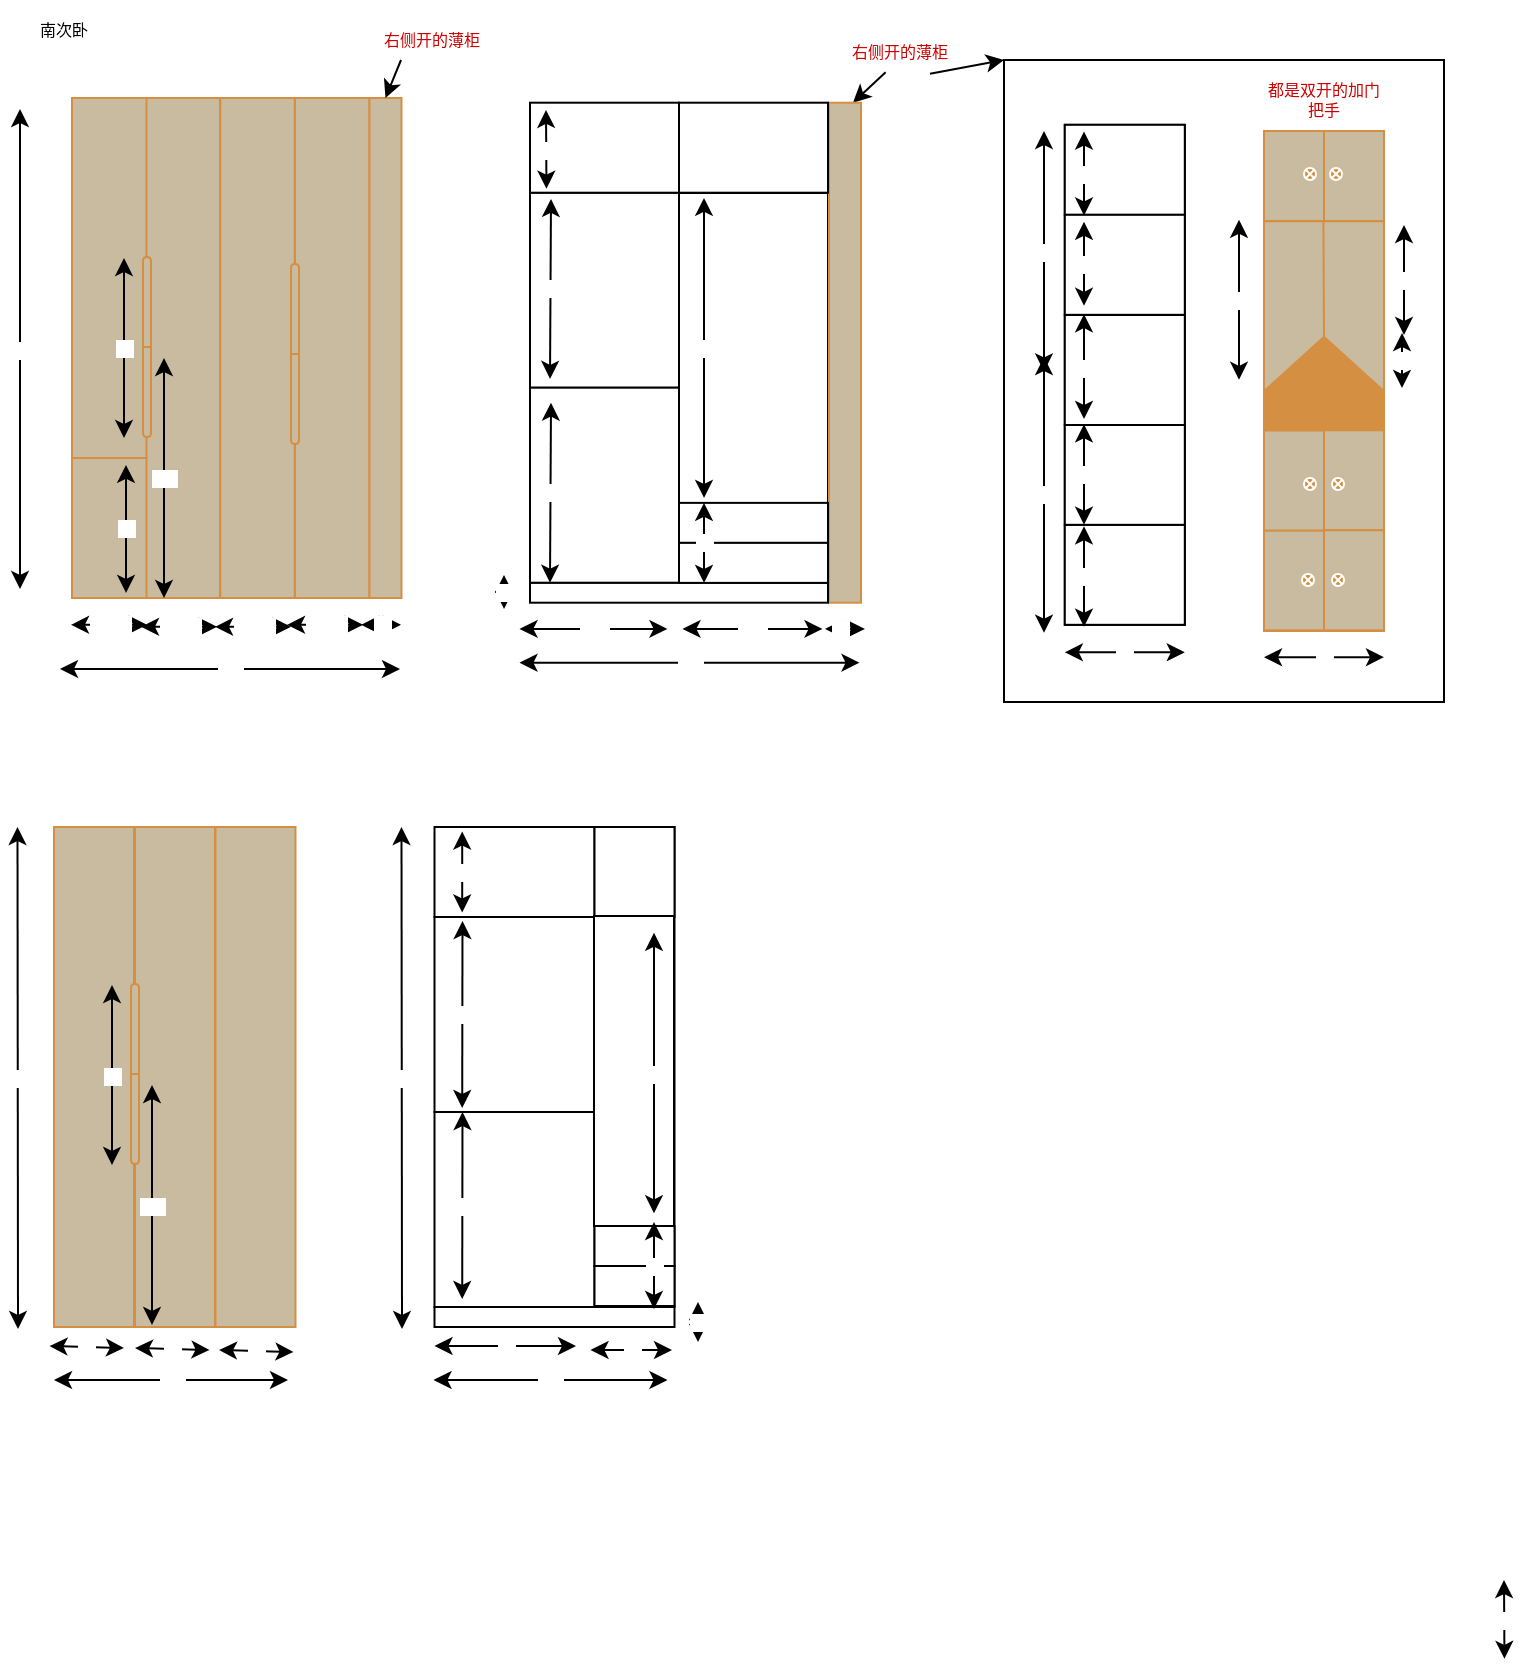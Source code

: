 <mxfile>
    <diagram id="L1VxtPJijclB9qmELhsC" name="第 1 页">
        <mxGraphModel dx="670" dy="461" grid="1" gridSize="10" guides="1" tooltips="1" connect="1" arrows="1" fold="1" page="1" pageScale="1" pageWidth="827" pageHeight="1169" math="0" shadow="0">
            <root>
                <mxCell id="0"/>
                <mxCell id="1" parent="0"/>
                <mxCell id="175" value="" style="rounded=0;whiteSpace=wrap;html=1;fontSize=8;fillColor=#C8BBA0;strokeColor=#D58F42;" vertex="1" parent="1">
                    <mxGeometry x="190.87" y="149" width="37.25" height="250" as="geometry"/>
                </mxCell>
                <mxCell id="174" value="" style="rounded=0;whiteSpace=wrap;html=1;fontSize=8;fillColor=#C8BBA0;strokeColor=#D58F42;" vertex="1" parent="1">
                    <mxGeometry x="228.12" y="149" width="37.25" height="250" as="geometry"/>
                </mxCell>
                <mxCell id="173" value="" style="rounded=0;whiteSpace=wrap;html=1;fontSize=8;fillColor=#C8BBA0;strokeColor=#D58F42;" vertex="1" parent="1">
                    <mxGeometry x="265.5" y="149" width="37.25" height="250" as="geometry"/>
                </mxCell>
                <mxCell id="21" value="" style="rounded=0;whiteSpace=wrap;html=1;fontSize=8;fillColor=#C8BBA0;strokeColor=#D58F42;" parent="1" vertex="1">
                    <mxGeometry x="154" y="149" width="37.25" height="180" as="geometry"/>
                </mxCell>
                <mxCell id="29" value="" style="shape=delay;whiteSpace=wrap;html=1;strokeColor=#D58F42;fontSize=8;fontColor=#FFFFFF;fillColor=#C8BBA0;rotation=-90;" parent="1" vertex="1">
                    <mxGeometry x="169" y="249" width="45" height="4" as="geometry"/>
                </mxCell>
                <mxCell id="30" value="" style="shape=delay;whiteSpace=wrap;html=1;strokeColor=#D58F42;fontSize=8;fontColor=#FFFFFF;fillColor=#C8BBA0;rotation=90;" parent="1" vertex="1">
                    <mxGeometry x="169" y="294" width="45" height="4" as="geometry"/>
                </mxCell>
                <mxCell id="31" value="90" style="endArrow=classic;startArrow=classic;html=1;fontSize=8;fontColor=#FFFFFF;" parent="1" edge="1">
                    <mxGeometry width="50" height="50" relative="1" as="geometry">
                        <mxPoint x="180" y="319" as="sourcePoint"/>
                        <mxPoint x="180" y="229" as="targetPoint"/>
                    </mxGeometry>
                </mxCell>
                <mxCell id="35" value="" style="shape=delay;whiteSpace=wrap;html=1;strokeColor=#D58F42;fontSize=8;fontColor=#FFFFFF;fillColor=#C8BBA0;rotation=-90;" parent="1" vertex="1">
                    <mxGeometry x="243" y="252.5" width="45" height="4" as="geometry"/>
                </mxCell>
                <mxCell id="36" value="" style="shape=delay;whiteSpace=wrap;html=1;strokeColor=#D58F42;fontSize=8;fontColor=#FFFFFF;fillColor=#C8BBA0;rotation=90;" parent="1" vertex="1">
                    <mxGeometry x="243" y="297.5" width="45" height="4" as="geometry"/>
                </mxCell>
                <mxCell id="169" value="" style="rounded=0;whiteSpace=wrap;html=1;" parent="1" vertex="1">
                    <mxGeometry x="620" y="130" width="220" height="321" as="geometry"/>
                </mxCell>
                <mxCell id="2" value="南次卧" style="text;html=1;strokeColor=none;fillColor=none;align=center;verticalAlign=middle;whiteSpace=wrap;rounded=0;fontSize=8;" parent="1" vertex="1">
                    <mxGeometry x="120" y="100" width="60" height="30" as="geometry"/>
                </mxCell>
                <mxCell id="6" style="edgeStyle=none;html=1;exitX=0.38;exitY=0.966;exitDx=0;exitDy=0;entryX=0.75;entryY=0;entryDx=0;entryDy=0;fontSize=8;fontColor=#CC0000;exitPerimeter=0;" parent="1" source="5" target="4" edge="1">
                    <mxGeometry relative="1" as="geometry"/>
                </mxCell>
                <mxCell id="170" style="edgeStyle=none;html=1;exitX=0.75;exitY=1;exitDx=0;exitDy=0;entryX=0;entryY=0;entryDx=0;entryDy=0;" parent="1" source="5" target="169" edge="1">
                    <mxGeometry relative="1" as="geometry"/>
                </mxCell>
                <mxCell id="5" value="右侧开的薄柜" style="text;html=1;strokeColor=none;fillColor=none;align=center;verticalAlign=middle;whiteSpace=wrap;rounded=0;fontSize=8;fontColor=#CC0000;" parent="1" vertex="1">
                    <mxGeometry x="538" y="115.85" width="60" height="21" as="geometry"/>
                </mxCell>
                <mxCell id="7" value="165" style="endArrow=classic;startArrow=classic;html=1;fontSize=8;fontColor=#FFFFFF;" parent="1" edge="1">
                    <mxGeometry width="50" height="50" relative="1" as="geometry">
                        <mxPoint x="377.75" y="431.35" as="sourcePoint"/>
                        <mxPoint x="547.75" y="431.35" as="targetPoint"/>
                        <mxPoint as="offset"/>
                    </mxGeometry>
                </mxCell>
                <mxCell id="8" value="16" style="endArrow=classic;startArrow=classic;html=1;fontSize=8;fontColor=#FFFFFF;" parent="1" edge="1">
                    <mxGeometry width="50" height="50" relative="1" as="geometry">
                        <mxPoint x="298.5" y="412.41" as="sourcePoint"/>
                        <mxPoint x="318.5" y="412.41" as="targetPoint"/>
                    </mxGeometry>
                </mxCell>
                <mxCell id="9" value="37.25" style="endArrow=classic;startArrow=classic;html=1;fontSize=8;fontColor=#FFFFFF;" parent="1" edge="1">
                    <mxGeometry x="0.016" width="50" height="50" relative="1" as="geometry">
                        <mxPoint x="153.5" y="412.41" as="sourcePoint"/>
                        <mxPoint x="191.5" y="412.41" as="targetPoint"/>
                        <mxPoint as="offset"/>
                    </mxGeometry>
                </mxCell>
                <mxCell id="11" value="" style="rounded=0;whiteSpace=wrap;html=1;fontSize=8;" parent="1" vertex="1">
                    <mxGeometry x="457.5" y="196.5" width="74.5" height="155" as="geometry"/>
                </mxCell>
                <mxCell id="13" value="" style="rounded=0;whiteSpace=wrap;html=1;fontSize=8;" parent="1" vertex="1">
                    <mxGeometry x="383" y="196.35" width="74.5" height="97.5" as="geometry"/>
                </mxCell>
                <mxCell id="4" value="" style="rounded=0;whiteSpace=wrap;html=1;fillColor=#C8BBA0;fontSize=8;strokeColor=#D58F42;" parent="1" vertex="1">
                    <mxGeometry x="532.5" y="151.35" width="16" height="250" as="geometry"/>
                </mxCell>
                <mxCell id="25" value="" style="rounded=0;whiteSpace=wrap;html=1;fillColor=#C8BBA0;fontSize=8;strokeColor=#D58F42;" parent="1" vertex="1">
                    <mxGeometry x="302.75" y="149" width="16" height="250" as="geometry"/>
                </mxCell>
                <mxCell id="27" style="edgeStyle=none;html=1;exitX=0.25;exitY=1;exitDx=0;exitDy=0;entryX=0.5;entryY=0;entryDx=0;entryDy=0;fontSize=8;fontColor=#FFFFFF;" parent="1" source="26" target="25" edge="1">
                    <mxGeometry relative="1" as="geometry"/>
                </mxCell>
                <mxCell id="26" value="右侧开的薄柜" style="text;html=1;strokeColor=none;fillColor=none;align=center;verticalAlign=middle;whiteSpace=wrap;rounded=0;fontSize=8;fontColor=#CC0000;" parent="1" vertex="1">
                    <mxGeometry x="303.5" y="109" width="60" height="21" as="geometry"/>
                </mxCell>
                <mxCell id="32" value="250" style="endArrow=classic;startArrow=classic;html=1;fontSize=8;fontColor=#FFFFFF;" parent="1" edge="1">
                    <mxGeometry width="50" height="50" relative="1" as="geometry">
                        <mxPoint x="128" y="394.5" as="sourcePoint"/>
                        <mxPoint x="128" y="154.5" as="targetPoint"/>
                    </mxGeometry>
                </mxCell>
                <mxCell id="33" value="125" style="endArrow=classic;startArrow=classic;html=1;fontSize=8;fontColor=#FFFFFF;" parent="1" edge="1">
                    <mxGeometry width="50" height="50" relative="1" as="geometry">
                        <mxPoint x="200" y="399" as="sourcePoint"/>
                        <mxPoint x="200" y="279" as="targetPoint"/>
                    </mxGeometry>
                </mxCell>
                <mxCell id="41" value="37.25" style="endArrow=classic;startArrow=classic;html=1;fontSize=8;fontColor=#FFFFFF;" parent="1" edge="1">
                    <mxGeometry x="0.015" width="50" height="50" relative="1" as="geometry">
                        <mxPoint x="188.5" y="413.41" as="sourcePoint"/>
                        <mxPoint x="226.5" y="413.41" as="targetPoint"/>
                        <mxPoint as="offset"/>
                    </mxGeometry>
                </mxCell>
                <mxCell id="42" value="37.25" style="endArrow=classic;startArrow=classic;html=1;fontSize=8;fontColor=#FFFFFF;" parent="1" edge="1">
                    <mxGeometry x="0.016" width="50" height="50" relative="1" as="geometry">
                        <mxPoint x="225.5" y="413.41" as="sourcePoint"/>
                        <mxPoint x="263.5" y="413.41" as="targetPoint"/>
                        <mxPoint as="offset"/>
                    </mxGeometry>
                </mxCell>
                <mxCell id="43" value="37.25" style="endArrow=classic;startArrow=classic;html=1;fontSize=8;fontColor=#FFFFFF;" parent="1" edge="1">
                    <mxGeometry x="0.016" width="50" height="50" relative="1" as="geometry">
                        <mxPoint x="261.5" y="412.41" as="sourcePoint"/>
                        <mxPoint x="299.5" y="412.41" as="targetPoint"/>
                        <mxPoint as="offset"/>
                    </mxGeometry>
                </mxCell>
                <mxCell id="44" value="165" style="endArrow=classic;startArrow=classic;html=1;fontSize=8;fontColor=#FFFFFF;" parent="1" edge="1">
                    <mxGeometry width="50" height="50" relative="1" as="geometry">
                        <mxPoint x="148.0" y="434.5" as="sourcePoint"/>
                        <mxPoint x="318.0" y="434.5" as="targetPoint"/>
                    </mxGeometry>
                </mxCell>
                <mxCell id="46" value="" style="rounded=0;whiteSpace=wrap;html=1;fontSize=8;" parent="1" vertex="1">
                    <mxGeometry x="383" y="151.35" width="74.5" height="45" as="geometry"/>
                </mxCell>
                <mxCell id="47" value="" style="rounded=0;whiteSpace=wrap;html=1;fontSize=8;" parent="1" vertex="1">
                    <mxGeometry x="457.5" y="151.35" width="74.5" height="45" as="geometry"/>
                </mxCell>
                <mxCell id="48" value="16" style="endArrow=classic;startArrow=classic;html=1;fontSize=8;fontColor=#FFFFFF;" parent="1" edge="1">
                    <mxGeometry x="-0.25" width="50" height="50" relative="1" as="geometry">
                        <mxPoint x="530.5" y="414.44" as="sourcePoint"/>
                        <mxPoint x="550.5" y="414.44" as="targetPoint"/>
                        <mxPoint as="offset"/>
                    </mxGeometry>
                </mxCell>
                <mxCell id="50" value="74.5" style="endArrow=classic;startArrow=classic;html=1;fontSize=8;fontColor=#FFFFFF;" parent="1" edge="1">
                    <mxGeometry width="50" height="50" relative="1" as="geometry">
                        <mxPoint x="377.75" y="414.44" as="sourcePoint"/>
                        <mxPoint x="451.75" y="414.44" as="targetPoint"/>
                    </mxGeometry>
                </mxCell>
                <mxCell id="51" value="74.5" style="endArrow=classic;startArrow=classic;html=1;fontSize=8;fontColor=#FFFFFF;" parent="1" edge="1">
                    <mxGeometry width="50" height="50" relative="1" as="geometry">
                        <mxPoint x="459.25" y="414.44" as="sourcePoint"/>
                        <mxPoint x="529.25" y="414.44" as="targetPoint"/>
                    </mxGeometry>
                </mxCell>
                <mxCell id="52" value="" style="rounded=0;whiteSpace=wrap;html=1;fontSize=8;" parent="1" vertex="1">
                    <mxGeometry x="457.5" y="351.44" width="74.5" height="20" as="geometry"/>
                </mxCell>
                <mxCell id="53" value="" style="rounded=0;whiteSpace=wrap;html=1;fontSize=8;" parent="1" vertex="1">
                    <mxGeometry x="383" y="391.35" width="149" height="10" as="geometry"/>
                </mxCell>
                <mxCell id="54" value="" style="rounded=0;whiteSpace=wrap;html=1;fontSize=8;" parent="1" vertex="1">
                    <mxGeometry x="383" y="293.85" width="74.5" height="97.5" as="geometry"/>
                </mxCell>
                <mxCell id="56" value="" style="rounded=0;whiteSpace=wrap;html=1;fontSize=8;" parent="1" vertex="1">
                    <mxGeometry x="457.5" y="371.44" width="74.5" height="20" as="geometry"/>
                </mxCell>
                <mxCell id="57" value="40" style="endArrow=classic;startArrow=classic;html=1;fontSize=8;fontColor=#FFFFFF;" parent="1" edge="1">
                    <mxGeometry width="50" height="50" relative="1" as="geometry">
                        <mxPoint x="470" y="391.44" as="sourcePoint"/>
                        <mxPoint x="470" y="351.44" as="targetPoint"/>
                        <mxPoint as="offset"/>
                    </mxGeometry>
                </mxCell>
                <mxCell id="58" value="155" style="endArrow=classic;startArrow=classic;html=1;fontSize=8;fontColor=#FFFFFF;" parent="1" edge="1">
                    <mxGeometry width="50" height="50" relative="1" as="geometry">
                        <mxPoint x="470" y="348.94" as="sourcePoint"/>
                        <mxPoint x="470" y="198.94" as="targetPoint"/>
                        <mxPoint as="offset"/>
                    </mxGeometry>
                </mxCell>
                <mxCell id="59" value="97.5" style="endArrow=classic;startArrow=classic;html=1;fontSize=8;fontColor=#FFFFFF;" parent="1" edge="1">
                    <mxGeometry width="50" height="50" relative="1" as="geometry">
                        <mxPoint x="393.0" y="289.44" as="sourcePoint"/>
                        <mxPoint x="393.5" y="199.44" as="targetPoint"/>
                        <mxPoint as="offset"/>
                    </mxGeometry>
                </mxCell>
                <mxCell id="60" value="97.5" style="endArrow=classic;startArrow=classic;html=1;fontSize=8;fontColor=#FFFFFF;" parent="1" edge="1">
                    <mxGeometry width="50" height="50" relative="1" as="geometry">
                        <mxPoint x="393" y="391.35" as="sourcePoint"/>
                        <mxPoint x="393.5" y="301.35" as="targetPoint"/>
                        <mxPoint as="offset"/>
                    </mxGeometry>
                </mxCell>
                <mxCell id="61" value="10" style="endArrow=classic;startArrow=classic;html=1;fontSize=8;fontColor=#FFFFFF;" parent="1" edge="1">
                    <mxGeometry width="50" height="50" relative="1" as="geometry">
                        <mxPoint x="370.0" y="404.44" as="sourcePoint"/>
                        <mxPoint x="370" y="387.44" as="targetPoint"/>
                        <mxPoint as="offset"/>
                    </mxGeometry>
                </mxCell>
                <mxCell id="62" value="45" style="endArrow=classic;startArrow=classic;html=1;fontSize=8;fontColor=#FFFFFF;" parent="1" edge="1">
                    <mxGeometry width="50" height="50" relative="1" as="geometry">
                        <mxPoint x="391.23" y="194.35" as="sourcePoint"/>
                        <mxPoint x="391" y="154.94" as="targetPoint"/>
                        <mxPoint as="offset"/>
                    </mxGeometry>
                </mxCell>
                <mxCell id="63" value="" style="rounded=0;whiteSpace=wrap;html=1;fontSize=8;" parent="1" vertex="1">
                    <mxGeometry x="650.4" y="162.41" width="60" height="250" as="geometry"/>
                </mxCell>
                <mxCell id="64" value="60" style="endArrow=classic;startArrow=classic;html=1;fontSize=8;fontColor=#FFFFFF;" parent="1" edge="1">
                    <mxGeometry width="50" height="50" relative="1" as="geometry">
                        <mxPoint x="650.4" y="426.16" as="sourcePoint"/>
                        <mxPoint x="710.4" y="426.16" as="targetPoint"/>
                    </mxGeometry>
                </mxCell>
                <mxCell id="67" value="" style="rounded=0;whiteSpace=wrap;html=1;fontSize=8;" parent="1" vertex="1">
                    <mxGeometry x="650.4" y="362.41" width="60" height="50" as="geometry"/>
                </mxCell>
                <mxCell id="68" value="" style="rounded=0;whiteSpace=wrap;html=1;fontSize=8;" parent="1" vertex="1">
                    <mxGeometry x="650.4" y="312.41" width="60" height="50" as="geometry"/>
                </mxCell>
                <mxCell id="72" value="" style="rounded=0;whiteSpace=wrap;html=1;fontSize=8;fillColor=#D58F42;strokeColor=#D58F42;" parent="1" vertex="1">
                    <mxGeometry x="750" y="165.5" width="60" height="250" as="geometry"/>
                </mxCell>
                <mxCell id="73" value="60" style="endArrow=classic;startArrow=classic;html=1;fontSize=8;fontColor=#FFFFFF;" parent="1" edge="1">
                    <mxGeometry width="50" height="50" relative="1" as="geometry">
                        <mxPoint x="750" y="428.59" as="sourcePoint"/>
                        <mxPoint x="810" y="428.59" as="targetPoint"/>
                    </mxGeometry>
                </mxCell>
                <mxCell id="74" value="" style="rounded=0;whiteSpace=wrap;html=1;fontSize=8;fillColor=#C8BBA0;strokeColor=#D58F42;" parent="1" vertex="1">
                    <mxGeometry x="750" y="165.5" width="30" height="45" as="geometry"/>
                </mxCell>
                <mxCell id="75" value="" style="rounded=0;whiteSpace=wrap;html=1;fontSize=8;fillColor=#C8BBA0;strokeColor=#D58F42;" parent="1" vertex="1">
                    <mxGeometry x="750" y="365.16" width="30" height="50" as="geometry"/>
                </mxCell>
                <mxCell id="76" value="" style="rounded=0;whiteSpace=wrap;html=1;fontSize=8;fillColor=#C8BBA0;strokeColor=#D58F42;" parent="1" vertex="1">
                    <mxGeometry x="750" y="315.25" width="30" height="50" as="geometry"/>
                </mxCell>
                <mxCell id="91" value="" style="rounded=0;whiteSpace=wrap;html=1;fontSize=8;" parent="1" vertex="1">
                    <mxGeometry x="650.4" y="257.5" width="60" height="55" as="geometry"/>
                </mxCell>
                <mxCell id="93" value="140" style="endArrow=classic;startArrow=classic;html=1;fontSize=8;fontColor=#FFFFFF;" parent="1" edge="1">
                    <mxGeometry width="50" height="50" relative="1" as="geometry">
                        <mxPoint x="640" y="416.34" as="sourcePoint"/>
                        <mxPoint x="640" y="278.5" as="targetPoint"/>
                        <mxPoint as="offset"/>
                    </mxGeometry>
                </mxCell>
                <mxCell id="94" value="50" style="endArrow=classic;startArrow=classic;html=1;fontSize=8;fontColor=#FFFFFF;" parent="1" edge="1">
                    <mxGeometry width="50" height="50" relative="1" as="geometry">
                        <mxPoint x="660" y="413.34" as="sourcePoint"/>
                        <mxPoint x="660" y="363.16" as="targetPoint"/>
                        <mxPoint as="offset"/>
                    </mxGeometry>
                </mxCell>
                <mxCell id="95" value="50" style="endArrow=classic;startArrow=classic;html=1;fontSize=8;fontColor=#FFFFFF;" parent="1" edge="1">
                    <mxGeometry width="50" height="50" relative="1" as="geometry">
                        <mxPoint x="660" y="362.34" as="sourcePoint"/>
                        <mxPoint x="660" y="312.16" as="targetPoint"/>
                        <mxPoint as="offset"/>
                    </mxGeometry>
                </mxCell>
                <mxCell id="96" value="55" style="endArrow=classic;startArrow=classic;html=1;fontSize=8;fontColor=#FFFFFF;" parent="1" edge="1">
                    <mxGeometry width="50" height="50" relative="1" as="geometry">
                        <mxPoint x="660" y="309.5" as="sourcePoint"/>
                        <mxPoint x="660" y="257.08" as="targetPoint"/>
                        <mxPoint as="offset"/>
                        <Array as="points"/>
                    </mxGeometry>
                </mxCell>
                <mxCell id="97" value="110" style="endArrow=classic;startArrow=classic;html=1;fontSize=8;fontColor=#FFFFFF;" parent="1" edge="1">
                    <mxGeometry width="50" height="50" relative="1" as="geometry">
                        <mxPoint x="640" y="285.75" as="sourcePoint"/>
                        <mxPoint x="640" y="165.5" as="targetPoint"/>
                        <mxPoint as="offset"/>
                    </mxGeometry>
                </mxCell>
                <mxCell id="98" value="" style="rounded=0;whiteSpace=wrap;html=1;fontSize=8;" parent="1" vertex="1">
                    <mxGeometry x="650.4" y="162.41" width="60" height="45" as="geometry"/>
                </mxCell>
                <mxCell id="99" value="" style="rounded=0;whiteSpace=wrap;html=1;fontSize=8;" parent="1" vertex="1">
                    <mxGeometry x="650.4" y="207.41" width="60" height="50" as="geometry"/>
                </mxCell>
                <mxCell id="100" value="50" style="endArrow=classic;startArrow=classic;html=1;fontSize=8;fontColor=#FFFFFF;" parent="1" edge="1">
                    <mxGeometry width="50" height="50" relative="1" as="geometry">
                        <mxPoint x="660" y="252.91" as="sourcePoint"/>
                        <mxPoint x="660" y="210.91" as="targetPoint"/>
                        <mxPoint as="offset"/>
                        <Array as="points"/>
                    </mxGeometry>
                </mxCell>
                <mxCell id="101" value="45" style="endArrow=classic;startArrow=classic;html=1;fontSize=8;fontColor=#FFFFFF;" parent="1" edge="1">
                    <mxGeometry width="50" height="50" relative="1" as="geometry">
                        <mxPoint x="660" y="207.75" as="sourcePoint"/>
                        <mxPoint x="660" y="165.75" as="targetPoint"/>
                        <mxPoint as="offset"/>
                        <Array as="points"/>
                    </mxGeometry>
                </mxCell>
                <mxCell id="111" value="" style="html=1;shape=mxgraph.infographic.ribbonSimple;notch1=27.2;notch2=0;align=center;verticalAlign=middle;fontSize=14;fontStyle=0;fillColor=#C8BBA0;flipH=0;spacingRight=0;spacingLeft=14;strokeColor=#D58F42;fontColor=#FFFFFF;rotation=-90;" parent="1" vertex="1">
                    <mxGeometry x="737.5" y="223.16" width="85" height="60" as="geometry"/>
                </mxCell>
                <mxCell id="112" value="85" style="endArrow=classic;startArrow=classic;html=1;fontSize=8;fontColor=#FFFFFF;" parent="1" edge="1">
                    <mxGeometry width="50" height="50" relative="1" as="geometry">
                        <mxPoint x="737.5" y="289.91" as="sourcePoint"/>
                        <mxPoint x="737.5" y="209.91" as="targetPoint"/>
                        <mxPoint as="offset"/>
                    </mxGeometry>
                </mxCell>
                <mxCell id="115" value="30" style="endArrow=classic;startArrow=classic;html=1;fontSize=8;fontColor=#FFFFFF;" parent="1" edge="1">
                    <mxGeometry x="0.003" width="50" height="50" relative="1" as="geometry">
                        <mxPoint x="819" y="294.0" as="sourcePoint"/>
                        <mxPoint x="819" y="266.5" as="targetPoint"/>
                        <mxPoint as="offset"/>
                        <Array as="points"/>
                    </mxGeometry>
                </mxCell>
                <mxCell id="117" value="55" style="endArrow=classic;startArrow=classic;html=1;fontSize=8;fontColor=#FFFFFF;" parent="1" edge="1">
                    <mxGeometry width="50" height="50" relative="1" as="geometry">
                        <mxPoint x="820" y="267.5" as="sourcePoint"/>
                        <mxPoint x="820" y="212.5" as="targetPoint"/>
                        <mxPoint as="offset"/>
                    </mxGeometry>
                </mxCell>
                <mxCell id="118" value="北次卧" style="text;html=1;strokeColor=none;fillColor=none;align=center;verticalAlign=middle;whiteSpace=wrap;rounded=0;fontSize=8;fontColor=#FFFFFF;" parent="1" vertex="1">
                    <mxGeometry x="120" y="471.5" width="60" height="30" as="geometry"/>
                </mxCell>
                <mxCell id="120" value="250" style="endArrow=classic;startArrow=classic;html=1;fontSize=8;fontColor=#FFFFFF;" parent="1" edge="1">
                    <mxGeometry width="50" height="50" relative="1" as="geometry">
                        <mxPoint x="127" y="764.5" as="sourcePoint"/>
                        <mxPoint x="126.75" y="513.5" as="targetPoint"/>
                    </mxGeometry>
                </mxCell>
                <mxCell id="122" value="120" style="endArrow=classic;startArrow=classic;html=1;fontSize=8;fontColor=#FFFFFF;" parent="1" edge="1">
                    <mxGeometry width="50" height="50" relative="1" as="geometry">
                        <mxPoint x="145" y="790" as="sourcePoint"/>
                        <mxPoint x="262" y="790" as="targetPoint"/>
                    </mxGeometry>
                </mxCell>
                <mxCell id="123" value="" style="rounded=0;whiteSpace=wrap;html=1;fontSize=8;fillColor=#C8BBA0;strokeColor=#D58F42;" parent="1" vertex="1">
                    <mxGeometry x="145" y="513.5" width="40" height="250" as="geometry"/>
                </mxCell>
                <mxCell id="124" value="" style="rounded=0;whiteSpace=wrap;html=1;fontSize=8;fillColor=#C8BBA0;strokeColor=#D58F42;" parent="1" vertex="1">
                    <mxGeometry x="185.5" y="513.5" width="40" height="250" as="geometry"/>
                </mxCell>
                <mxCell id="125" value="" style="rounded=0;whiteSpace=wrap;html=1;fontSize=8;fillColor=#C8BBA0;strokeColor=#D58F42;" parent="1" vertex="1">
                    <mxGeometry x="225.75" y="513.5" width="40" height="250" as="geometry"/>
                </mxCell>
                <mxCell id="126" value="" style="shape=delay;whiteSpace=wrap;html=1;strokeColor=#D58F42;fontSize=8;fontColor=#FFFFFF;fillColor=#C8BBA0;rotation=-90;" parent="1" vertex="1">
                    <mxGeometry x="163" y="612.5" width="45" height="4" as="geometry"/>
                </mxCell>
                <mxCell id="127" value="" style="shape=delay;whiteSpace=wrap;html=1;strokeColor=#D58F42;fontSize=8;fontColor=#FFFFFF;fillColor=#C8BBA0;rotation=90;" parent="1" vertex="1">
                    <mxGeometry x="163" y="657.5" width="45" height="4" as="geometry"/>
                </mxCell>
                <mxCell id="128" value="90" style="endArrow=classic;startArrow=classic;html=1;fontSize=8;fontColor=#FFFFFF;" parent="1" edge="1">
                    <mxGeometry width="50" height="50" relative="1" as="geometry">
                        <mxPoint x="174" y="682.5" as="sourcePoint"/>
                        <mxPoint x="174" y="592.5" as="targetPoint"/>
                    </mxGeometry>
                </mxCell>
                <mxCell id="129" value="125" style="endArrow=classic;startArrow=classic;html=1;fontSize=8;fontColor=#FFFFFF;" parent="1" edge="1">
                    <mxGeometry width="50" height="50" relative="1" as="geometry">
                        <mxPoint x="194" y="762.5" as="sourcePoint"/>
                        <mxPoint x="194" y="642.5" as="targetPoint"/>
                    </mxGeometry>
                </mxCell>
                <mxCell id="137" value="" style="rounded=0;whiteSpace=wrap;html=1;fontSize=8;" parent="1" vertex="1">
                    <mxGeometry x="415.25" y="513.5" width="40" height="240" as="geometry"/>
                </mxCell>
                <mxCell id="138" value="120" style="endArrow=classic;startArrow=classic;html=1;fontSize=8;fontColor=#FFFFFF;" parent="1" edge="1">
                    <mxGeometry width="50" height="50" relative="1" as="geometry">
                        <mxPoint x="334.75" y="790" as="sourcePoint"/>
                        <mxPoint x="451.75" y="790" as="targetPoint"/>
                    </mxGeometry>
                </mxCell>
                <mxCell id="139" value="250" style="endArrow=classic;startArrow=classic;html=1;fontSize=8;fontColor=#FFFFFF;" parent="1" edge="1">
                    <mxGeometry width="50" height="50" relative="1" as="geometry">
                        <mxPoint x="319" y="764.5" as="sourcePoint"/>
                        <mxPoint x="318.75" y="513.5" as="targetPoint"/>
                    </mxGeometry>
                </mxCell>
                <mxCell id="143" value="" style="rounded=0;whiteSpace=wrap;html=1;fontSize=8;fillColor=#C8BBA0;strokeColor=#D58F42;" parent="1" vertex="1">
                    <mxGeometry x="154" y="329" width="37.25" height="70" as="geometry"/>
                </mxCell>
                <mxCell id="144" value="70" style="endArrow=classic;startArrow=classic;html=1;fontSize=8;fontColor=#FFFFFF;" parent="1" edge="1">
                    <mxGeometry width="50" height="50" relative="1" as="geometry">
                        <mxPoint x="181" y="396.44" as="sourcePoint"/>
                        <mxPoint x="181" y="332.44" as="targetPoint"/>
                    </mxGeometry>
                </mxCell>
                <mxCell id="145" value="" style="rounded=0;whiteSpace=wrap;html=1;fontSize=8;" parent="1" vertex="1">
                    <mxGeometry x="335.25" y="513.5" width="80" height="45" as="geometry"/>
                </mxCell>
                <mxCell id="146" value="" style="rounded=0;whiteSpace=wrap;html=1;fontSize=8;" parent="1" vertex="1">
                    <mxGeometry x="415.25" y="513.5" width="40" height="45" as="geometry"/>
                </mxCell>
                <mxCell id="147" value="" style="rounded=0;whiteSpace=wrap;html=1;fontSize=8;" parent="1" vertex="1">
                    <mxGeometry x="335.25" y="753.5" width="120" height="10" as="geometry"/>
                </mxCell>
                <mxCell id="149" value="" style="rounded=0;whiteSpace=wrap;html=1;fontSize=8;" parent="1" vertex="1">
                    <mxGeometry x="335.25" y="656" width="80" height="97.5" as="geometry"/>
                </mxCell>
                <mxCell id="150" value="" style="rounded=0;whiteSpace=wrap;html=1;fontSize=8;" parent="1" vertex="1">
                    <mxGeometry x="335.25" y="558.5" width="80" height="97.5" as="geometry"/>
                </mxCell>
                <mxCell id="151" value="45" style="endArrow=classic;startArrow=classic;html=1;fontSize=8;fontColor=#FFFFFF;" parent="1" edge="1">
                    <mxGeometry width="50" height="50" relative="1" as="geometry">
                        <mxPoint x="870.23" y="929.41" as="sourcePoint"/>
                        <mxPoint x="870" y="890" as="targetPoint"/>
                        <mxPoint as="offset"/>
                    </mxGeometry>
                </mxCell>
                <mxCell id="152" value="40" style="endArrow=classic;startArrow=classic;html=1;fontSize=8;fontColor=#FFFFFF;" parent="1" edge="1">
                    <mxGeometry width="50" height="50" relative="1" as="geometry">
                        <mxPoint x="142.75" y="773" as="sourcePoint"/>
                        <mxPoint x="180" y="774" as="targetPoint"/>
                    </mxGeometry>
                </mxCell>
                <mxCell id="153" value="40" style="endArrow=classic;startArrow=classic;html=1;fontSize=8;fontColor=#FFFFFF;" parent="1" edge="1">
                    <mxGeometry width="50" height="50" relative="1" as="geometry">
                        <mxPoint x="185.5" y="774" as="sourcePoint"/>
                        <mxPoint x="222.75" y="775" as="targetPoint"/>
                    </mxGeometry>
                </mxCell>
                <mxCell id="154" value="40" style="endArrow=classic;startArrow=classic;html=1;fontSize=8;fontColor=#FFFFFF;" parent="1" edge="1">
                    <mxGeometry width="50" height="50" relative="1" as="geometry">
                        <mxPoint x="227.5" y="775" as="sourcePoint"/>
                        <mxPoint x="264.75" y="776" as="targetPoint"/>
                    </mxGeometry>
                </mxCell>
                <mxCell id="155" value="80" style="endArrow=classic;startArrow=classic;html=1;fontSize=8;fontColor=#FFFFFF;" parent="1" edge="1">
                    <mxGeometry width="50" height="50" relative="1" as="geometry">
                        <mxPoint x="335.25" y="773" as="sourcePoint"/>
                        <mxPoint x="406" y="773" as="targetPoint"/>
                    </mxGeometry>
                </mxCell>
                <mxCell id="156" value="40" style="endArrow=classic;startArrow=classic;html=1;fontSize=8;fontColor=#FFFFFF;" parent="1" edge="1">
                    <mxGeometry width="50" height="50" relative="1" as="geometry">
                        <mxPoint x="413.25" y="775" as="sourcePoint"/>
                        <mxPoint x="454" y="775" as="targetPoint"/>
                    </mxGeometry>
                </mxCell>
                <mxCell id="157" value="10" style="endArrow=classic;startArrow=classic;html=1;fontSize=8;fontColor=#FFFFFF;" parent="1" edge="1">
                    <mxGeometry width="50" height="50" relative="1" as="geometry">
                        <mxPoint x="467" y="771" as="sourcePoint"/>
                        <mxPoint x="467" y="751" as="targetPoint"/>
                    </mxGeometry>
                </mxCell>
                <mxCell id="158" value="97.5" style="endArrow=classic;startArrow=classic;html=1;fontSize=8;fontColor=#FFFFFF;" parent="1" edge="1">
                    <mxGeometry width="50" height="50" relative="1" as="geometry">
                        <mxPoint x="349.1" y="749.5" as="sourcePoint"/>
                        <mxPoint x="349.25" y="656" as="targetPoint"/>
                    </mxGeometry>
                </mxCell>
                <mxCell id="159" value="97.5" style="endArrow=classic;startArrow=classic;html=1;fontSize=8;fontColor=#FFFFFF;" parent="1" edge="1">
                    <mxGeometry width="50" height="50" relative="1" as="geometry">
                        <mxPoint x="349.1" y="654" as="sourcePoint"/>
                        <mxPoint x="349.25" y="560.5" as="targetPoint"/>
                    </mxGeometry>
                </mxCell>
                <mxCell id="160" value="45" style="endArrow=classic;startArrow=classic;html=1;fontSize=8;fontColor=#FFFFFF;" parent="1" edge="1">
                    <mxGeometry width="50" height="50" relative="1" as="geometry">
                        <mxPoint x="349.1" y="556.25" as="sourcePoint"/>
                        <mxPoint x="349.1" y="515.75" as="targetPoint"/>
                    </mxGeometry>
                </mxCell>
                <mxCell id="161" value="" style="rounded=0;whiteSpace=wrap;html=1;fontSize=8;" parent="1" vertex="1">
                    <mxGeometry x="415" y="558" width="40" height="155" as="geometry"/>
                </mxCell>
                <mxCell id="162" value="" style="rounded=0;whiteSpace=wrap;html=1;fontSize=8;" parent="1" vertex="1">
                    <mxGeometry x="415.25" y="713" width="40" height="20" as="geometry"/>
                </mxCell>
                <mxCell id="163" value="" style="rounded=0;whiteSpace=wrap;html=1;fontSize=8;" parent="1" vertex="1">
                    <mxGeometry x="415.25" y="733" width="40" height="20" as="geometry"/>
                </mxCell>
                <mxCell id="165" value="40" style="endArrow=classic;startArrow=classic;html=1;fontSize=8;fontColor=#FFFFFF;" parent="1" edge="1">
                    <mxGeometry width="50" height="50" relative="1" as="geometry">
                        <mxPoint x="445" y="754.5" as="sourcePoint"/>
                        <mxPoint x="445" y="711" as="targetPoint"/>
                    </mxGeometry>
                </mxCell>
                <mxCell id="166" value="155" style="endArrow=classic;startArrow=classic;html=1;fontSize=8;fontColor=#FFFFFF;" parent="1" edge="1">
                    <mxGeometry width="50" height="50" relative="1" as="geometry">
                        <mxPoint x="445" y="706.63" as="sourcePoint"/>
                        <mxPoint x="445" y="566.38" as="targetPoint"/>
                    </mxGeometry>
                </mxCell>
                <mxCell id="172" value="" style="endArrow=none;html=1;strokeColor=#D58F42;" parent="1" edge="1">
                    <mxGeometry width="50" height="50" relative="1" as="geometry">
                        <mxPoint x="780" y="270" as="sourcePoint"/>
                        <mxPoint x="779.71" y="210.5" as="targetPoint"/>
                    </mxGeometry>
                </mxCell>
                <mxCell id="176" value="" style="rounded=0;whiteSpace=wrap;html=1;fontSize=8;fillColor=#C8BBA0;strokeColor=#D58F42;" vertex="1" parent="1">
                    <mxGeometry x="780" y="315.16" width="30" height="50" as="geometry"/>
                </mxCell>
                <mxCell id="177" value="" style="rounded=0;whiteSpace=wrap;html=1;fontSize=8;fillColor=#C8BBA0;strokeColor=#D58F42;" vertex="1" parent="1">
                    <mxGeometry x="780" y="365.16" width="30" height="50" as="geometry"/>
                </mxCell>
                <mxCell id="178" value="" style="rounded=0;whiteSpace=wrap;html=1;fontSize=8;fillColor=#C8BBA0;strokeColor=#D58F42;" vertex="1" parent="1">
                    <mxGeometry x="780" y="165.5" width="30" height="45" as="geometry"/>
                </mxCell>
                <mxCell id="179" value="都是双开的加门把手" style="text;html=1;strokeColor=none;fillColor=none;align=center;verticalAlign=middle;whiteSpace=wrap;rounded=0;fontSize=8;fontColor=#CC0000;" vertex="1" parent="1">
                    <mxGeometry x="750" y="139" width="60" height="21" as="geometry"/>
                </mxCell>
                <mxCell id="182" value="" style="shape=sumEllipse;perimeter=ellipsePerimeter;whiteSpace=wrap;html=1;backgroundOutline=1;fillColor=#D58F42;strokeColor=#FFFFFF;" vertex="1" parent="1">
                    <mxGeometry x="783" y="184" width="6" height="6" as="geometry"/>
                </mxCell>
                <mxCell id="183" value="" style="shape=sumEllipse;perimeter=ellipsePerimeter;whiteSpace=wrap;html=1;backgroundOutline=1;fillColor=#D58F42;strokeColor=#FFFFFF;" vertex="1" parent="1">
                    <mxGeometry x="770" y="184" width="6" height="6" as="geometry"/>
                </mxCell>
                <mxCell id="184" value="" style="shape=sumEllipse;perimeter=ellipsePerimeter;whiteSpace=wrap;html=1;backgroundOutline=1;fillColor=#D58F42;strokeColor=#FFFFFF;" vertex="1" parent="1">
                    <mxGeometry x="784" y="339" width="6" height="6" as="geometry"/>
                </mxCell>
                <mxCell id="185" value="" style="shape=sumEllipse;perimeter=ellipsePerimeter;whiteSpace=wrap;html=1;backgroundOutline=1;fillColor=#D58F42;strokeColor=#FFFFFF;" vertex="1" parent="1">
                    <mxGeometry x="770" y="339" width="6" height="6" as="geometry"/>
                </mxCell>
                <mxCell id="186" value="" style="shape=sumEllipse;perimeter=ellipsePerimeter;whiteSpace=wrap;html=1;backgroundOutline=1;fillColor=#D58F42;strokeColor=#FFFFFF;" vertex="1" parent="1">
                    <mxGeometry x="784" y="387" width="6" height="6" as="geometry"/>
                </mxCell>
                <mxCell id="187" value="" style="shape=sumEllipse;perimeter=ellipsePerimeter;whiteSpace=wrap;html=1;backgroundOutline=1;fillColor=#D58F42;strokeColor=#FFFFFF;" vertex="1" parent="1">
                    <mxGeometry x="769" y="387" width="6" height="6" as="geometry"/>
                </mxCell>
            </root>
        </mxGraphModel>
    </diagram>
</mxfile>